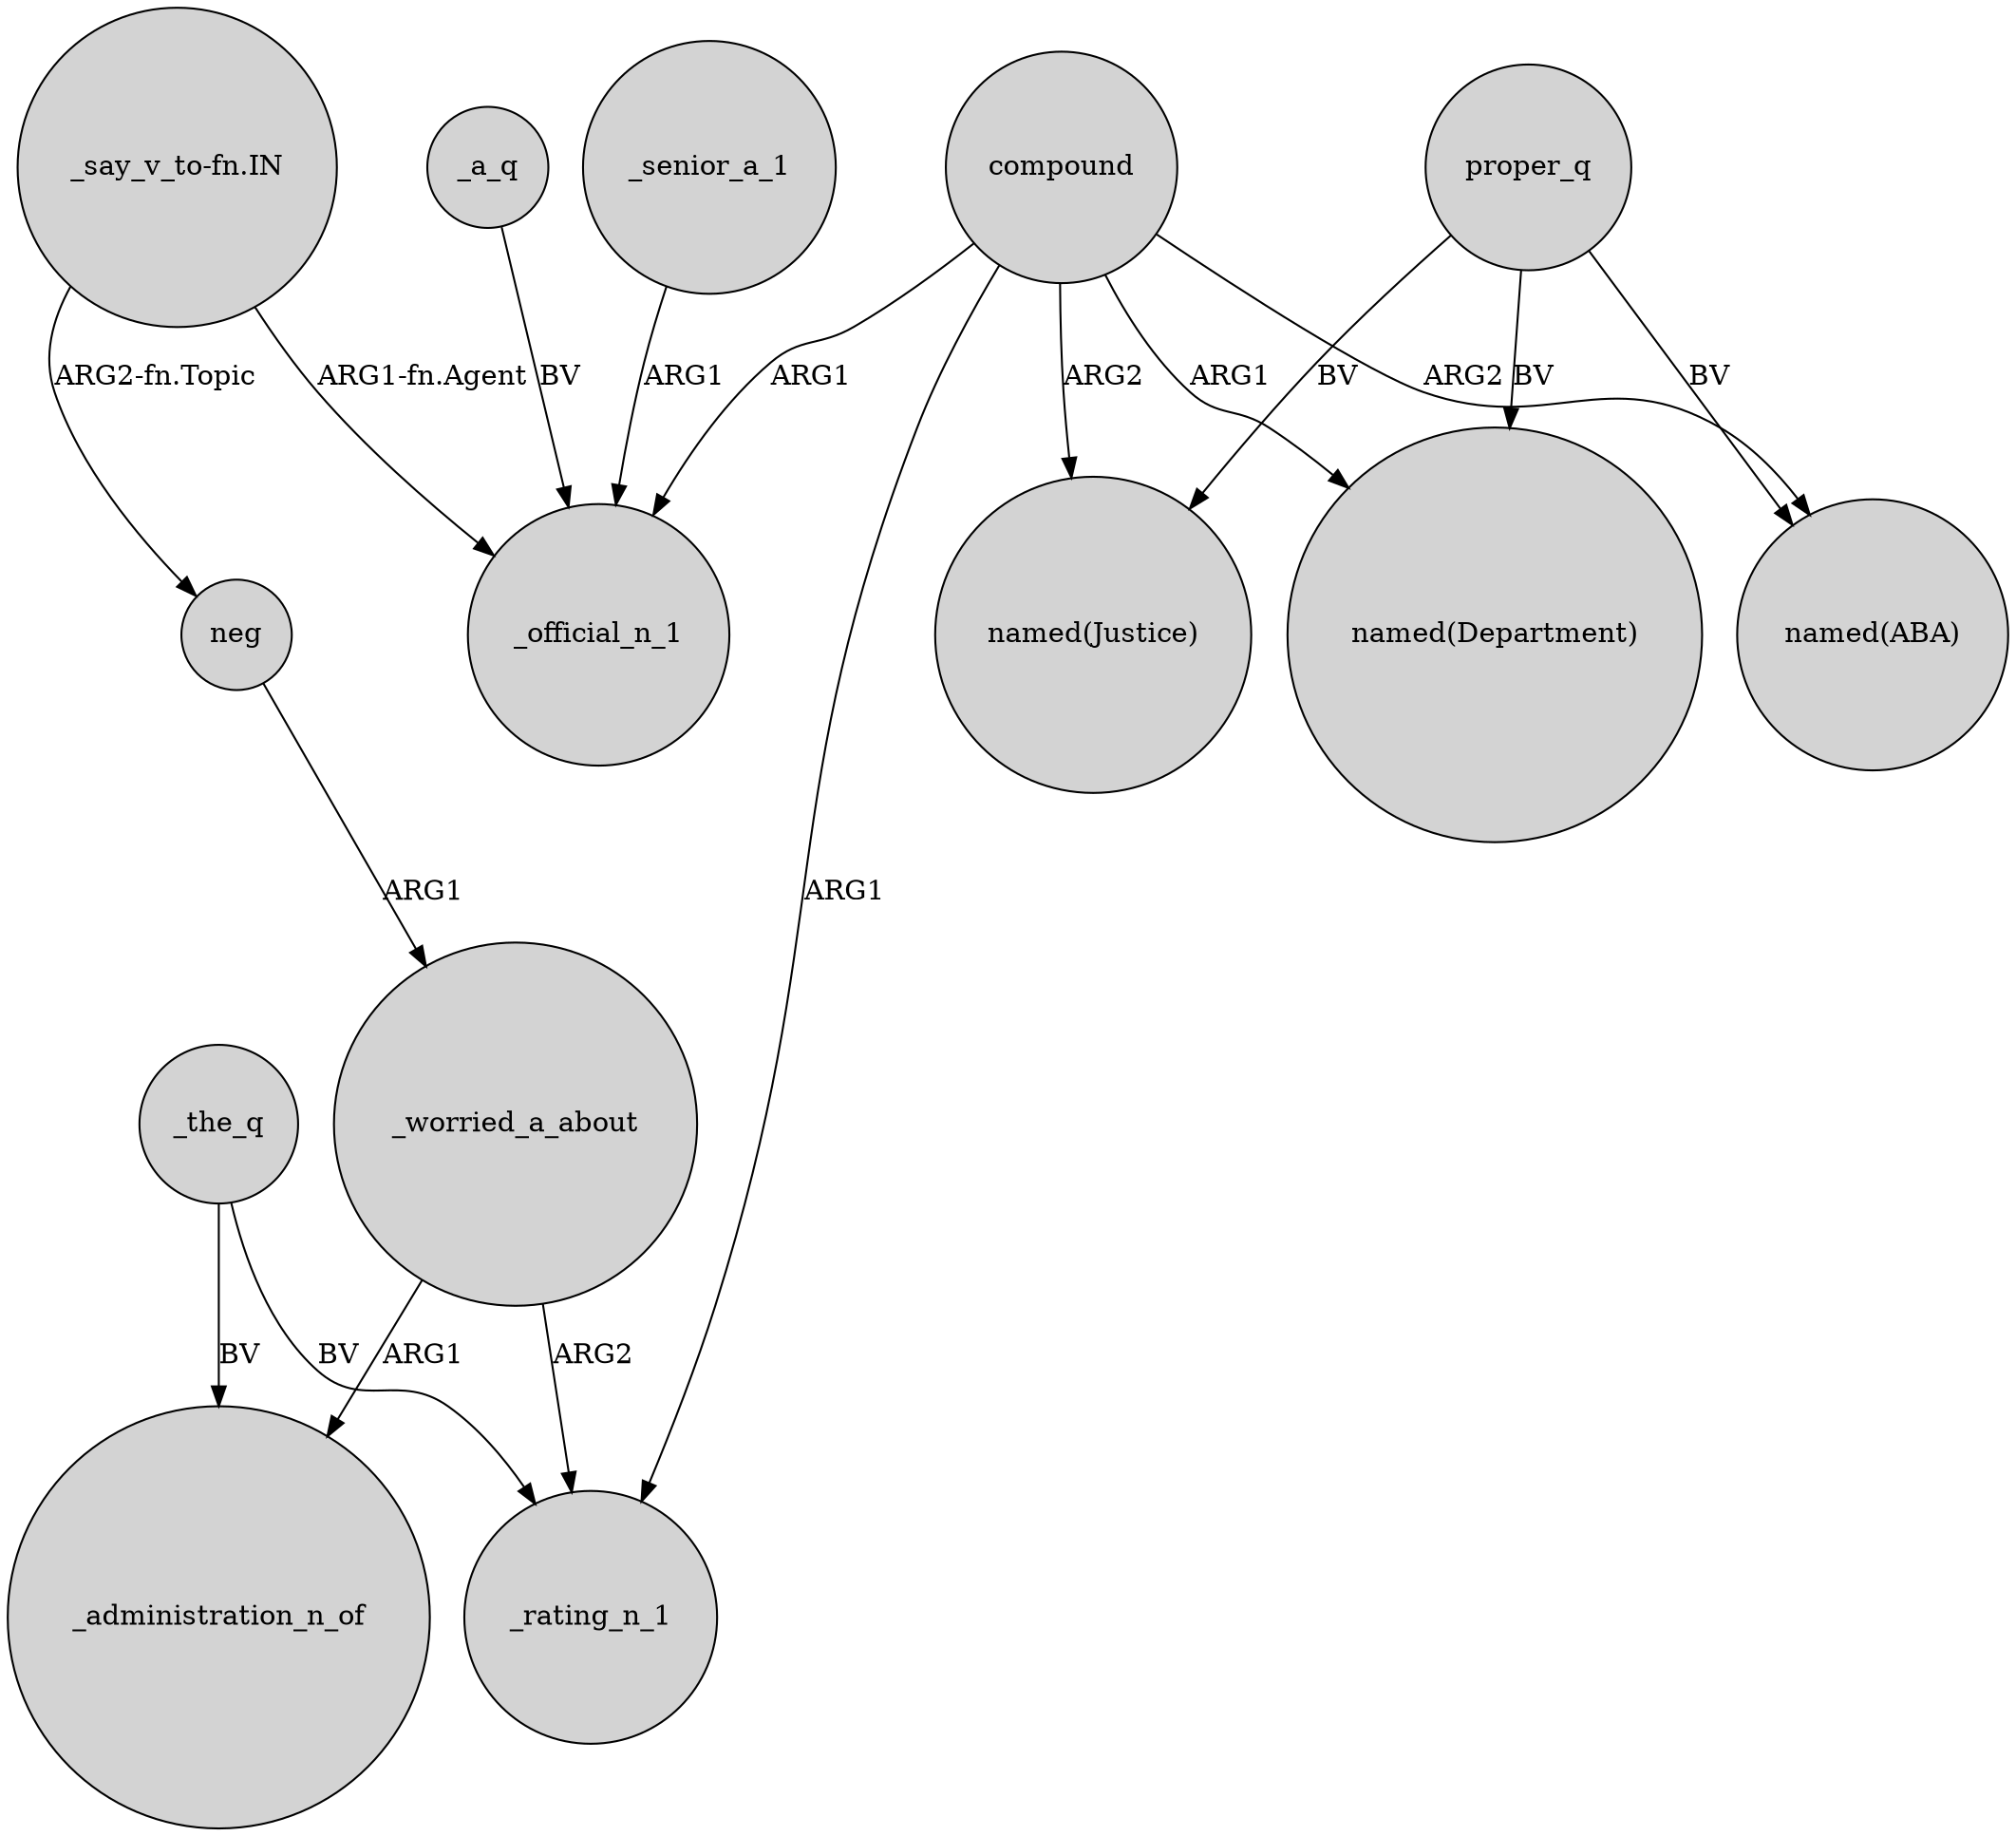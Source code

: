 digraph {
	node [shape=circle style=filled]
	neg -> _worried_a_about [label=ARG1]
	_worried_a_about -> _rating_n_1 [label=ARG2]
	compound -> _official_n_1 [label=ARG1]
	compound -> _rating_n_1 [label=ARG1]
	"_say_v_to-fn.IN" -> neg [label="ARG2-fn.Topic"]
	_a_q -> _official_n_1 [label=BV]
	proper_q -> "named(Justice)" [label=BV]
	compound -> "named(Department)" [label=ARG1]
	compound -> "named(Justice)" [label=ARG2]
	proper_q -> "named(ABA)" [label=BV]
	_the_q -> _administration_n_of [label=BV]
	_the_q -> _rating_n_1 [label=BV]
	compound -> "named(ABA)" [label=ARG2]
	proper_q -> "named(Department)" [label=BV]
	"_say_v_to-fn.IN" -> _official_n_1 [label="ARG1-fn.Agent"]
	_senior_a_1 -> _official_n_1 [label=ARG1]
	_worried_a_about -> _administration_n_of [label=ARG1]
}
